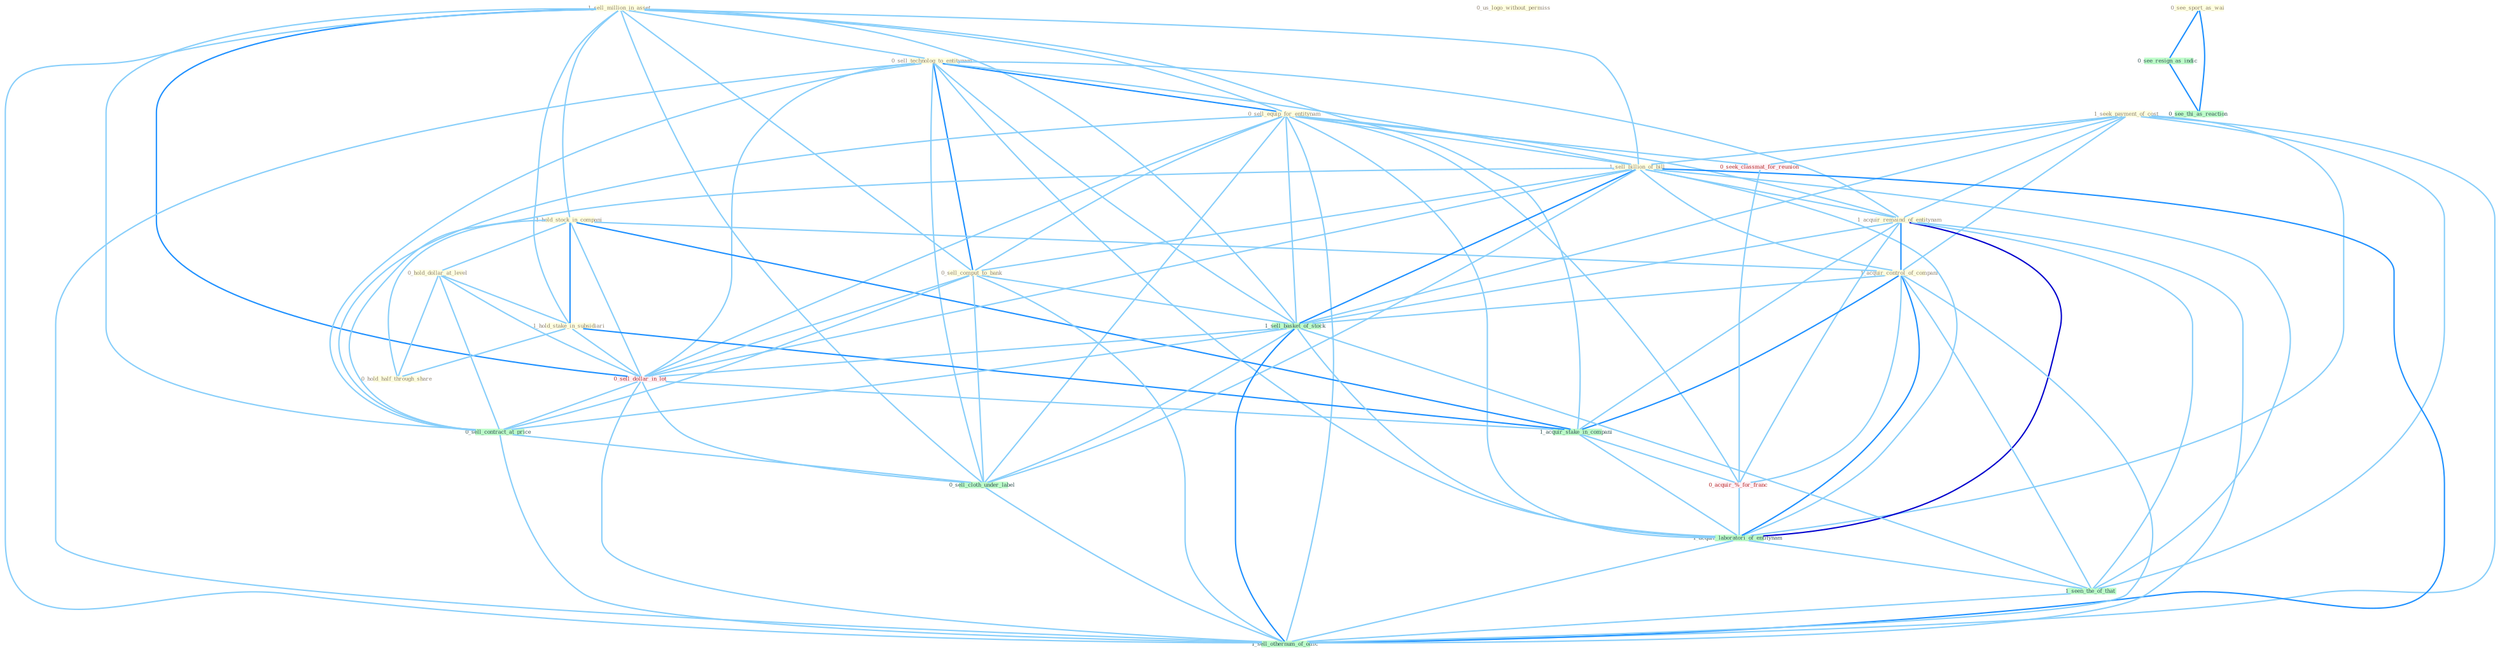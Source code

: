 Graph G{ 
    node
    [shape=polygon,style=filled,width=.5,height=.06,color="#BDFCC9",fixedsize=true,fontsize=4,
    fontcolor="#2f4f4f"];
    {node
    [color="#ffffe0", fontcolor="#8b7d6b"] "1_sell_million_in_asset " "0_sell_technolog_to_entitynam " "0_sell_equip_for_entitynam " "1_hold_stock_in_compani " "0_hold_dollar_at_level " "1_hold_stake_in_subsidiari " "1_seek_payment_of_cost " "0_us_logo_without_permiss " "1_sell_billion_of_bill " "1_acquir_remaind_of_entitynam " "0_sell_comput_to_bank " "1_acquir_control_of_compani " "0_hold_half_through_share " "0_see_sport_as_wai "}
{node [color="#fff0f5", fontcolor="#b22222"] "0_seek_classmat_for_reunion " "0_sell_dollar_in_lot " "0_acquir_%_for_franc "}
edge [color="#B0E2FF"];

	"1_sell_million_in_asset " -- "0_sell_technolog_to_entitynam " [w="1", color="#87cefa" ];
	"1_sell_million_in_asset " -- "0_sell_equip_for_entitynam " [w="1", color="#87cefa" ];
	"1_sell_million_in_asset " -- "1_hold_stock_in_compani " [w="1", color="#87cefa" ];
	"1_sell_million_in_asset " -- "1_hold_stake_in_subsidiari " [w="1", color="#87cefa" ];
	"1_sell_million_in_asset " -- "1_sell_billion_of_bill " [w="1", color="#87cefa" ];
	"1_sell_million_in_asset " -- "0_sell_comput_to_bank " [w="1", color="#87cefa" ];
	"1_sell_million_in_asset " -- "1_sell_basket_of_stock " [w="1", color="#87cefa" ];
	"1_sell_million_in_asset " -- "0_sell_dollar_in_lot " [w="2", color="#1e90ff" , len=0.8];
	"1_sell_million_in_asset " -- "1_acquir_stake_in_compani " [w="1", color="#87cefa" ];
	"1_sell_million_in_asset " -- "0_sell_contract_at_price " [w="1", color="#87cefa" ];
	"1_sell_million_in_asset " -- "0_sell_cloth_under_label " [w="1", color="#87cefa" ];
	"1_sell_million_in_asset " -- "1_sell_othernum_of_offic " [w="1", color="#87cefa" ];
	"0_sell_technolog_to_entitynam " -- "0_sell_equip_for_entitynam " [w="2", color="#1e90ff" , len=0.8];
	"0_sell_technolog_to_entitynam " -- "1_sell_billion_of_bill " [w="1", color="#87cefa" ];
	"0_sell_technolog_to_entitynam " -- "1_acquir_remaind_of_entitynam " [w="1", color="#87cefa" ];
	"0_sell_technolog_to_entitynam " -- "0_sell_comput_to_bank " [w="2", color="#1e90ff" , len=0.8];
	"0_sell_technolog_to_entitynam " -- "1_sell_basket_of_stock " [w="1", color="#87cefa" ];
	"0_sell_technolog_to_entitynam " -- "0_sell_dollar_in_lot " [w="1", color="#87cefa" ];
	"0_sell_technolog_to_entitynam " -- "0_sell_contract_at_price " [w="1", color="#87cefa" ];
	"0_sell_technolog_to_entitynam " -- "1_acquir_laboratori_of_entitynam " [w="1", color="#87cefa" ];
	"0_sell_technolog_to_entitynam " -- "0_sell_cloth_under_label " [w="1", color="#87cefa" ];
	"0_sell_technolog_to_entitynam " -- "1_sell_othernum_of_offic " [w="1", color="#87cefa" ];
	"0_sell_equip_for_entitynam " -- "1_sell_billion_of_bill " [w="1", color="#87cefa" ];
	"0_sell_equip_for_entitynam " -- "1_acquir_remaind_of_entitynam " [w="1", color="#87cefa" ];
	"0_sell_equip_for_entitynam " -- "0_sell_comput_to_bank " [w="1", color="#87cefa" ];
	"0_sell_equip_for_entitynam " -- "0_seek_classmat_for_reunion " [w="1", color="#87cefa" ];
	"0_sell_equip_for_entitynam " -- "1_sell_basket_of_stock " [w="1", color="#87cefa" ];
	"0_sell_equip_for_entitynam " -- "0_sell_dollar_in_lot " [w="1", color="#87cefa" ];
	"0_sell_equip_for_entitynam " -- "0_acquir_%_for_franc " [w="1", color="#87cefa" ];
	"0_sell_equip_for_entitynam " -- "0_sell_contract_at_price " [w="1", color="#87cefa" ];
	"0_sell_equip_for_entitynam " -- "1_acquir_laboratori_of_entitynam " [w="1", color="#87cefa" ];
	"0_sell_equip_for_entitynam " -- "0_sell_cloth_under_label " [w="1", color="#87cefa" ];
	"0_sell_equip_for_entitynam " -- "1_sell_othernum_of_offic " [w="1", color="#87cefa" ];
	"1_hold_stock_in_compani " -- "0_hold_dollar_at_level " [w="1", color="#87cefa" ];
	"1_hold_stock_in_compani " -- "1_hold_stake_in_subsidiari " [w="2", color="#1e90ff" , len=0.8];
	"1_hold_stock_in_compani " -- "1_acquir_control_of_compani " [w="1", color="#87cefa" ];
	"1_hold_stock_in_compani " -- "0_hold_half_through_share " [w="1", color="#87cefa" ];
	"1_hold_stock_in_compani " -- "0_sell_dollar_in_lot " [w="1", color="#87cefa" ];
	"1_hold_stock_in_compani " -- "1_acquir_stake_in_compani " [w="2", color="#1e90ff" , len=0.8];
	"0_hold_dollar_at_level " -- "1_hold_stake_in_subsidiari " [w="1", color="#87cefa" ];
	"0_hold_dollar_at_level " -- "0_hold_half_through_share " [w="1", color="#87cefa" ];
	"0_hold_dollar_at_level " -- "0_sell_dollar_in_lot " [w="1", color="#87cefa" ];
	"0_hold_dollar_at_level " -- "0_sell_contract_at_price " [w="1", color="#87cefa" ];
	"1_hold_stake_in_subsidiari " -- "0_hold_half_through_share " [w="1", color="#87cefa" ];
	"1_hold_stake_in_subsidiari " -- "0_sell_dollar_in_lot " [w="1", color="#87cefa" ];
	"1_hold_stake_in_subsidiari " -- "1_acquir_stake_in_compani " [w="2", color="#1e90ff" , len=0.8];
	"1_seek_payment_of_cost " -- "1_sell_billion_of_bill " [w="1", color="#87cefa" ];
	"1_seek_payment_of_cost " -- "1_acquir_remaind_of_entitynam " [w="1", color="#87cefa" ];
	"1_seek_payment_of_cost " -- "1_acquir_control_of_compani " [w="1", color="#87cefa" ];
	"1_seek_payment_of_cost " -- "0_seek_classmat_for_reunion " [w="1", color="#87cefa" ];
	"1_seek_payment_of_cost " -- "1_sell_basket_of_stock " [w="1", color="#87cefa" ];
	"1_seek_payment_of_cost " -- "1_acquir_laboratori_of_entitynam " [w="1", color="#87cefa" ];
	"1_seek_payment_of_cost " -- "1_seen_the_of_that " [w="1", color="#87cefa" ];
	"1_seek_payment_of_cost " -- "1_sell_othernum_of_offic " [w="1", color="#87cefa" ];
	"1_sell_billion_of_bill " -- "1_acquir_remaind_of_entitynam " [w="1", color="#87cefa" ];
	"1_sell_billion_of_bill " -- "0_sell_comput_to_bank " [w="1", color="#87cefa" ];
	"1_sell_billion_of_bill " -- "1_acquir_control_of_compani " [w="1", color="#87cefa" ];
	"1_sell_billion_of_bill " -- "1_sell_basket_of_stock " [w="2", color="#1e90ff" , len=0.8];
	"1_sell_billion_of_bill " -- "0_sell_dollar_in_lot " [w="1", color="#87cefa" ];
	"1_sell_billion_of_bill " -- "0_sell_contract_at_price " [w="1", color="#87cefa" ];
	"1_sell_billion_of_bill " -- "1_acquir_laboratori_of_entitynam " [w="1", color="#87cefa" ];
	"1_sell_billion_of_bill " -- "0_sell_cloth_under_label " [w="1", color="#87cefa" ];
	"1_sell_billion_of_bill " -- "1_seen_the_of_that " [w="1", color="#87cefa" ];
	"1_sell_billion_of_bill " -- "1_sell_othernum_of_offic " [w="2", color="#1e90ff" , len=0.8];
	"1_acquir_remaind_of_entitynam " -- "1_acquir_control_of_compani " [w="2", color="#1e90ff" , len=0.8];
	"1_acquir_remaind_of_entitynam " -- "1_sell_basket_of_stock " [w="1", color="#87cefa" ];
	"1_acquir_remaind_of_entitynam " -- "1_acquir_stake_in_compani " [w="1", color="#87cefa" ];
	"1_acquir_remaind_of_entitynam " -- "0_acquir_%_for_franc " [w="1", color="#87cefa" ];
	"1_acquir_remaind_of_entitynam " -- "1_acquir_laboratori_of_entitynam " [w="3", color="#0000cd" , len=0.6];
	"1_acquir_remaind_of_entitynam " -- "1_seen_the_of_that " [w="1", color="#87cefa" ];
	"1_acquir_remaind_of_entitynam " -- "1_sell_othernum_of_offic " [w="1", color="#87cefa" ];
	"0_sell_comput_to_bank " -- "1_sell_basket_of_stock " [w="1", color="#87cefa" ];
	"0_sell_comput_to_bank " -- "0_sell_dollar_in_lot " [w="1", color="#87cefa" ];
	"0_sell_comput_to_bank " -- "0_sell_contract_at_price " [w="1", color="#87cefa" ];
	"0_sell_comput_to_bank " -- "0_sell_cloth_under_label " [w="1", color="#87cefa" ];
	"0_sell_comput_to_bank " -- "1_sell_othernum_of_offic " [w="1", color="#87cefa" ];
	"1_acquir_control_of_compani " -- "1_sell_basket_of_stock " [w="1", color="#87cefa" ];
	"1_acquir_control_of_compani " -- "1_acquir_stake_in_compani " [w="2", color="#1e90ff" , len=0.8];
	"1_acquir_control_of_compani " -- "0_acquir_%_for_franc " [w="1", color="#87cefa" ];
	"1_acquir_control_of_compani " -- "1_acquir_laboratori_of_entitynam " [w="2", color="#1e90ff" , len=0.8];
	"1_acquir_control_of_compani " -- "1_seen_the_of_that " [w="1", color="#87cefa" ];
	"1_acquir_control_of_compani " -- "1_sell_othernum_of_offic " [w="1", color="#87cefa" ];
	"0_see_sport_as_wai " -- "0_see_resign_as_indic " [w="2", color="#1e90ff" , len=0.8];
	"0_see_sport_as_wai " -- "0_see_thi_as_reaction " [w="2", color="#1e90ff" , len=0.8];
	"0_seek_classmat_for_reunion " -- "0_acquir_%_for_franc " [w="1", color="#87cefa" ];
	"1_sell_basket_of_stock " -- "0_sell_dollar_in_lot " [w="1", color="#87cefa" ];
	"1_sell_basket_of_stock " -- "0_sell_contract_at_price " [w="1", color="#87cefa" ];
	"1_sell_basket_of_stock " -- "1_acquir_laboratori_of_entitynam " [w="1", color="#87cefa" ];
	"1_sell_basket_of_stock " -- "0_sell_cloth_under_label " [w="1", color="#87cefa" ];
	"1_sell_basket_of_stock " -- "1_seen_the_of_that " [w="1", color="#87cefa" ];
	"1_sell_basket_of_stock " -- "1_sell_othernum_of_offic " [w="2", color="#1e90ff" , len=0.8];
	"0_sell_dollar_in_lot " -- "1_acquir_stake_in_compani " [w="1", color="#87cefa" ];
	"0_sell_dollar_in_lot " -- "0_sell_contract_at_price " [w="1", color="#87cefa" ];
	"0_sell_dollar_in_lot " -- "0_sell_cloth_under_label " [w="1", color="#87cefa" ];
	"0_sell_dollar_in_lot " -- "1_sell_othernum_of_offic " [w="1", color="#87cefa" ];
	"0_see_resign_as_indic " -- "0_see_thi_as_reaction " [w="2", color="#1e90ff" , len=0.8];
	"1_acquir_stake_in_compani " -- "0_acquir_%_for_franc " [w="1", color="#87cefa" ];
	"1_acquir_stake_in_compani " -- "1_acquir_laboratori_of_entitynam " [w="1", color="#87cefa" ];
	"0_acquir_%_for_franc " -- "1_acquir_laboratori_of_entitynam " [w="1", color="#87cefa" ];
	"0_sell_contract_at_price " -- "0_sell_cloth_under_label " [w="1", color="#87cefa" ];
	"0_sell_contract_at_price " -- "1_sell_othernum_of_offic " [w="1", color="#87cefa" ];
	"1_acquir_laboratori_of_entitynam " -- "1_seen_the_of_that " [w="1", color="#87cefa" ];
	"1_acquir_laboratori_of_entitynam " -- "1_sell_othernum_of_offic " [w="1", color="#87cefa" ];
	"0_sell_cloth_under_label " -- "1_sell_othernum_of_offic " [w="1", color="#87cefa" ];
	"1_seen_the_of_that " -- "1_sell_othernum_of_offic " [w="1", color="#87cefa" ];
}